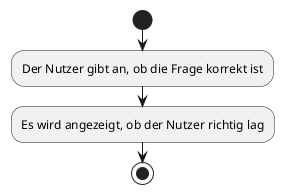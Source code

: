 @startuml

start
:Der Nutzer gibt an, ob die Frage korrekt ist;
:Es wird angezeigt, ob der Nutzer richtig lag;
stop
@enduml

